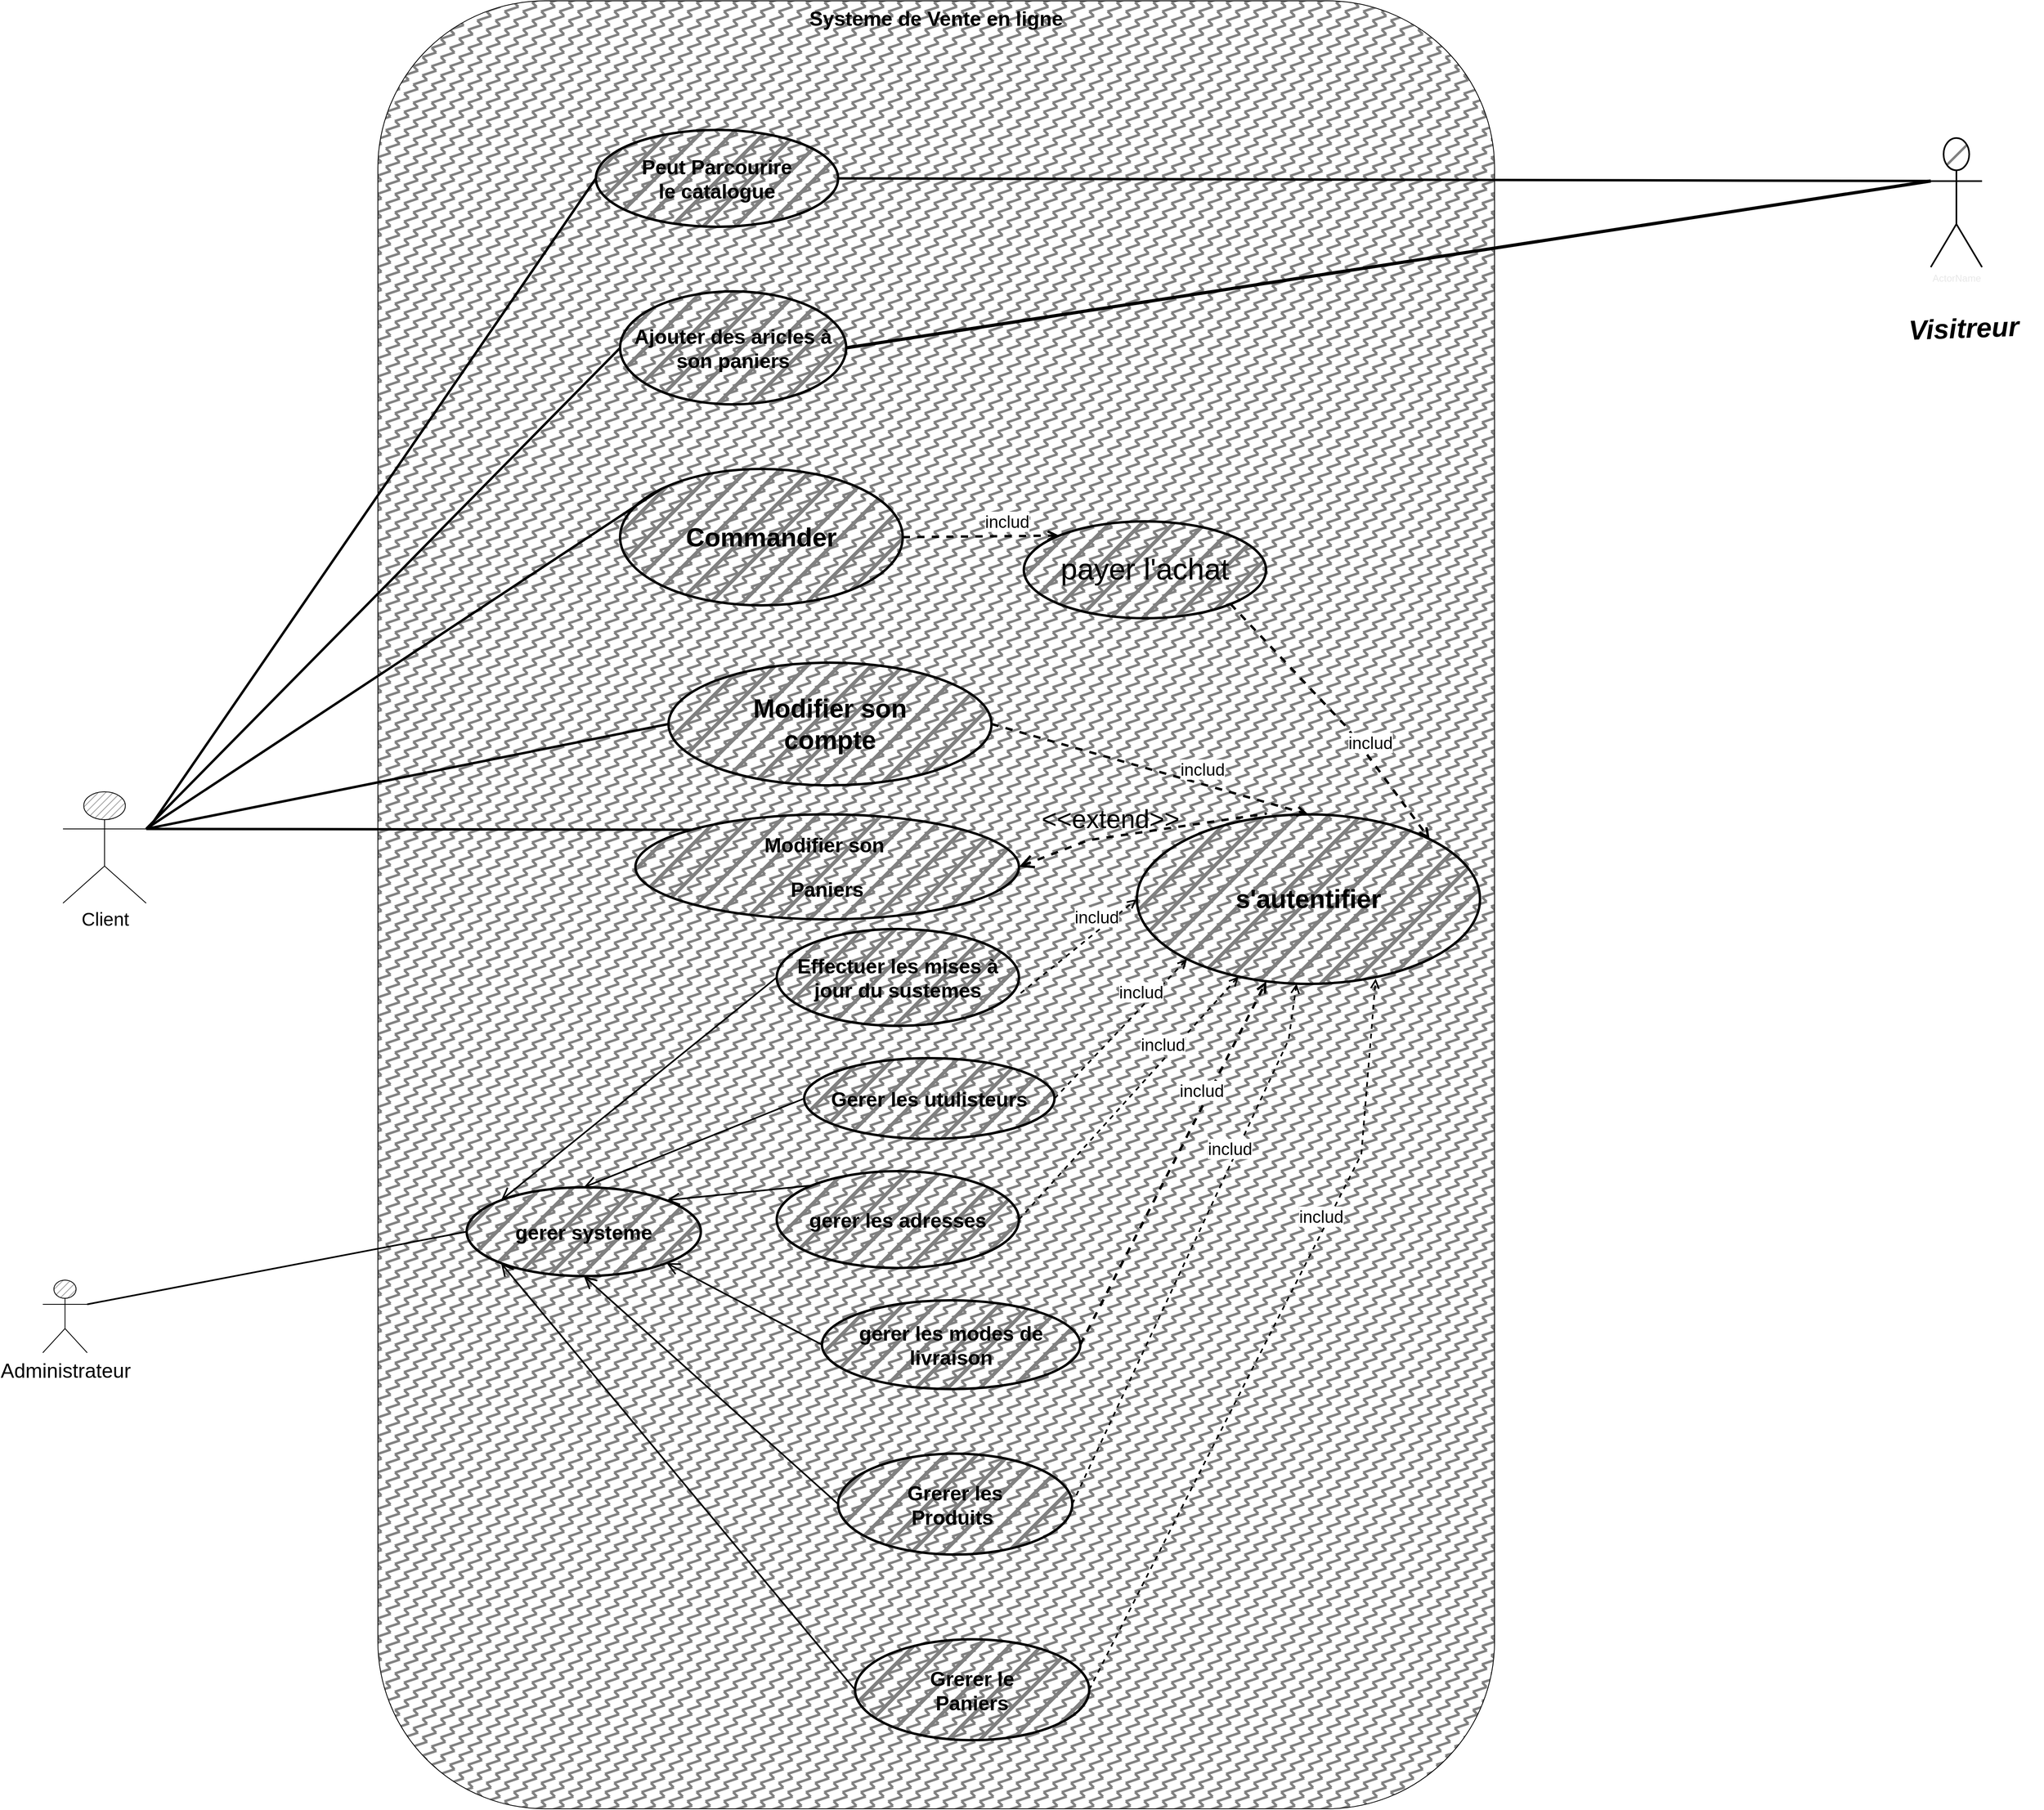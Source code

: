 <mxfile version="20.3.0" type="device"><diagram id="-_BXHJAKCytXcvdaN_fR" name="Page-1"><mxGraphModel dx="3720" dy="3012" grid="1" gridSize="10" guides="1" tooltips="1" connect="1" arrows="1" fold="1" page="1" pageScale="1" pageWidth="827" pageHeight="1169" math="0" shadow="0"><root><mxCell id="0"/><mxCell id="1" parent="0"/><mxCell id="QjIYV6OOrkCTqTQN52R4-1" value="&lt;font style=&quot;font-size: 23px;&quot;&gt;Client&lt;/font&gt;" style="shape=umlActor;html=1;verticalLabelPosition=bottom;verticalAlign=top;align=center;rounded=1;fillStyle=hatch;fillColor=#808080;" vertex="1" parent="1"><mxGeometry x="-30" y="920" width="103" height="138" as="geometry"/></mxCell><mxCell id="QjIYV6OOrkCTqTQN52R4-2" value="Systeme de Vente en ligne" style="shape=rect;html=1;verticalAlign=top;fontStyle=1;whiteSpace=wrap;align=center;fillStyle=zigzag-line;fillColor=#808080;rounded=1;fontSize=25;gradientColor=none;" vertex="1" parent="1"><mxGeometry x="360" y="-60" width="1383" height="2240" as="geometry"/></mxCell><mxCell id="QjIYV6OOrkCTqTQN52R4-3" value="&lt;p style=&quot;line-height: 1.2;&quot;&gt;Modifier son&amp;nbsp;&lt;/p&gt;&lt;p style=&quot;line-height: 1.2;&quot;&gt;Paniers&lt;/p&gt;" style="shape=ellipse;html=1;strokeWidth=3;fontStyle=1;whiteSpace=wrap;align=center;perimeter=ellipsePerimeter;rounded=1;fillStyle=hatch;fillColor=#808080;fontSize=25;" vertex="1" parent="1"><mxGeometry x="679" y="948" width="475" height="130" as="geometry"/></mxCell><mxCell id="QjIYV6OOrkCTqTQN52R4-4" value="Ajouter des aricles à&lt;br&gt;son paniers" style="shape=ellipse;html=1;strokeWidth=3;fontStyle=1;whiteSpace=wrap;align=center;perimeter=ellipsePerimeter;rounded=1;fillStyle=hatch;fillColor=#808080;fontSize=25;" vertex="1" parent="1"><mxGeometry x="660" y="300" width="280" height="140" as="geometry"/></mxCell><mxCell id="QjIYV6OOrkCTqTQN52R4-6" value="&lt;span style=&quot;font-weight: 400; font-size: 37px;&quot;&gt;payer l'achat&lt;/span&gt;" style="shape=ellipse;html=1;strokeWidth=3;fontStyle=1;whiteSpace=wrap;align=center;perimeter=ellipsePerimeter;rounded=1;fillStyle=hatch;fillColor=#808080;fontSize=25;" vertex="1" parent="1"><mxGeometry x="1160" y="585" width="300" height="120" as="geometry"/></mxCell><mxCell id="QjIYV6OOrkCTqTQN52R4-7" value="gerer systeme" style="shape=ellipse;html=1;strokeWidth=3;fontStyle=1;whiteSpace=wrap;align=center;perimeter=ellipsePerimeter;rounded=1;fillStyle=hatch;fillColor=#808080;fontSize=25;" vertex="1" parent="1"><mxGeometry x="470" y="1410" width="290" height="110" as="geometry"/></mxCell><mxCell id="QjIYV6OOrkCTqTQN52R4-8" value="Effectuer les mises à&lt;br&gt;jour du sustemes" style="shape=ellipse;html=1;strokeWidth=3;fontStyle=1;whiteSpace=wrap;align=center;perimeter=ellipsePerimeter;rounded=1;fillStyle=hatch;fillColor=#808080;fontSize=25;" vertex="1" parent="1"><mxGeometry x="854" y="1090" width="300" height="120" as="geometry"/></mxCell><mxCell id="QjIYV6OOrkCTqTQN52R4-9" value="Gerer les utulisteurs" style="shape=ellipse;html=1;strokeWidth=3;fontStyle=1;whiteSpace=wrap;align=center;perimeter=ellipsePerimeter;rounded=1;fillStyle=hatch;fillColor=#808080;fontSize=25;" vertex="1" parent="1"><mxGeometry x="888" y="1250" width="310" height="100" as="geometry"/></mxCell><mxCell id="QjIYV6OOrkCTqTQN52R4-10" value="gerer les adresses" style="shape=ellipse;html=1;strokeWidth=3;fontStyle=1;whiteSpace=wrap;align=center;perimeter=ellipsePerimeter;rounded=1;fillStyle=hatch;fillColor=#808080;fontSize=25;" vertex="1" parent="1"><mxGeometry x="854" y="1390" width="300" height="120" as="geometry"/></mxCell><mxCell id="QjIYV6OOrkCTqTQN52R4-11" value="Grerer les&lt;br&gt;Produits&amp;nbsp;" style="shape=ellipse;html=1;strokeWidth=3;fontStyle=1;whiteSpace=wrap;align=center;perimeter=ellipsePerimeter;rounded=1;fillStyle=hatch;fillColor=#808080;fontSize=25;" vertex="1" parent="1"><mxGeometry x="930" y="1740" width="290" height="125" as="geometry"/></mxCell><mxCell id="QjIYV6OOrkCTqTQN52R4-12" value="Administrateur" style="shape=umlActor;html=1;verticalLabelPosition=bottom;verticalAlign=top;align=center;rounded=1;fillStyle=hatch;fillColor=#808080;fontSize=25;" vertex="1" parent="1"><mxGeometry x="-55" y="1525" width="55" height="90" as="geometry"/></mxCell><mxCell id="QjIYV6OOrkCTqTQN52R4-13" value="" style="endArrow=none;html=1;rounded=0;strokeWidth=3;fontSize=52;exitX=1;exitY=0.333;exitDx=0;exitDy=0;exitPerimeter=0;entryX=0;entryY=0.5;entryDx=0;entryDy=0;" edge="1" parent="1" source="QjIYV6OOrkCTqTQN52R4-1" target="QjIYV6OOrkCTqTQN52R4-4"><mxGeometry width="50" height="50" relative="1" as="geometry"><mxPoint x="157" y="636" as="sourcePoint"/><mxPoint x="477" y="806.667" as="targetPoint"/></mxGeometry></mxCell><mxCell id="QjIYV6OOrkCTqTQN52R4-14" value="" style="endArrow=none;html=1;rounded=0;strokeWidth=2;fontSize=52;exitX=1;exitY=0.333;exitDx=0;exitDy=0;exitPerimeter=0;entryX=0;entryY=0.5;entryDx=0;entryDy=0;" edge="1" parent="1" source="QjIYV6OOrkCTqTQN52R4-12" target="QjIYV6OOrkCTqTQN52R4-7"><mxGeometry width="50" height="50" relative="1" as="geometry"><mxPoint x="467" y="841" as="sourcePoint"/><mxPoint x="787" y="1011.667" as="targetPoint"/></mxGeometry></mxCell><mxCell id="QjIYV6OOrkCTqTQN52R4-15" value="s'autentifier" style="shape=ellipse;html=1;strokeWidth=3;fontStyle=1;whiteSpace=wrap;align=center;perimeter=ellipsePerimeter;rounded=1;fillStyle=hatch;fillColor=#808080;fontSize=32;" vertex="1" parent="1"><mxGeometry x="1300" y="948" width="425" height="210" as="geometry"/></mxCell><mxCell id="QjIYV6OOrkCTqTQN52R4-16" value="" style="endArrow=open;endFill=1;endSize=12;html=1;rounded=0;fontSize=18;entryX=0;entryY=0;entryDx=0;entryDy=0;strokeWidth=2;exitX=0;exitY=0.5;exitDx=0;exitDy=0;" edge="1" parent="1" source="QjIYV6OOrkCTqTQN52R4-8" target="QjIYV6OOrkCTqTQN52R4-7"><mxGeometry width="160" relative="1" as="geometry"><mxPoint x="515" y="926" as="sourcePoint"/><mxPoint x="725" y="846" as="targetPoint"/></mxGeometry></mxCell><mxCell id="QjIYV6OOrkCTqTQN52R4-17" value="" style="endArrow=open;endFill=1;endSize=12;html=1;rounded=0;fontSize=18;entryX=0.5;entryY=0;entryDx=0;entryDy=0;strokeWidth=2;exitX=0;exitY=0.5;exitDx=0;exitDy=0;" edge="1" parent="1" source="QjIYV6OOrkCTqTQN52R4-9" target="QjIYV6OOrkCTqTQN52R4-7"><mxGeometry width="160" relative="1" as="geometry"><mxPoint x="607" y="834" as="sourcePoint"/><mxPoint x="817" y="754" as="targetPoint"/></mxGeometry></mxCell><mxCell id="QjIYV6OOrkCTqTQN52R4-18" value="" style="endArrow=open;endFill=1;endSize=12;html=1;rounded=0;fontSize=18;entryX=1;entryY=0;entryDx=0;entryDy=0;strokeWidth=2;exitX=0;exitY=0;exitDx=0;exitDy=0;" edge="1" parent="1" source="QjIYV6OOrkCTqTQN52R4-10" target="QjIYV6OOrkCTqTQN52R4-7"><mxGeometry width="160" relative="1" as="geometry"><mxPoint x="562" y="991" as="sourcePoint"/><mxPoint x="772" y="911" as="targetPoint"/></mxGeometry></mxCell><mxCell id="QjIYV6OOrkCTqTQN52R4-19" value="" style="endArrow=open;endFill=1;endSize=12;html=1;rounded=0;fontSize=18;entryX=1;entryY=1;entryDx=0;entryDy=0;strokeWidth=2;exitX=0;exitY=0.5;exitDx=0;exitDy=0;" edge="1" parent="1" source="QjIYV6OOrkCTqTQN52R4-28" target="QjIYV6OOrkCTqTQN52R4-7"><mxGeometry width="160" relative="1" as="geometry"><mxPoint x="485" y="1009" as="sourcePoint"/><mxPoint x="695" y="929" as="targetPoint"/></mxGeometry></mxCell><mxCell id="QjIYV6OOrkCTqTQN52R4-20" value="" style="endArrow=open;endFill=1;endSize=12;html=1;rounded=0;fontSize=18;strokeWidth=2;exitX=0;exitY=0.5;exitDx=0;exitDy=0;entryX=0.5;entryY=1;entryDx=0;entryDy=0;" edge="1" parent="1" source="QjIYV6OOrkCTqTQN52R4-11" target="QjIYV6OOrkCTqTQN52R4-7"><mxGeometry width="160" relative="1" as="geometry"><mxPoint x="976" y="1495" as="sourcePoint"/><mxPoint x="461" y="1087" as="targetPoint"/></mxGeometry></mxCell><mxCell id="QjIYV6OOrkCTqTQN52R4-23" value="includ" style="html=1;verticalAlign=bottom;endArrow=open;dashed=1;endSize=8;rounded=0;fontSize=21;jumpSize=11;exitX=1;exitY=0.5;exitDx=0;exitDy=0;strokeWidth=2;" edge="1" parent="1" source="QjIYV6OOrkCTqTQN52R4-11" target="QjIYV6OOrkCTqTQN52R4-15"><mxGeometry x="0.328" y="3" relative="1" as="geometry"><mxPoint x="1373.261" y="1096" as="sourcePoint"/><mxPoint x="1325" y="1161.496" as="targetPoint"/><mxPoint as="offset"/><Array as="points"><mxPoint x="1488" y="1227"/></Array></mxGeometry></mxCell><mxCell id="QjIYV6OOrkCTqTQN52R4-24" value="includ" style="html=1;verticalAlign=bottom;endArrow=open;dashed=1;endSize=8;rounded=0;fontSize=21;jumpSize=11;exitX=1;exitY=0.5;exitDx=0;exitDy=0;strokeWidth=2;" edge="1" parent="1" source="QjIYV6OOrkCTqTQN52R4-10" target="QjIYV6OOrkCTqTQN52R4-15"><mxGeometry x="0.328" y="3" relative="1" as="geometry"><mxPoint x="1280.261" y="881" as="sourcePoint"/><mxPoint x="1232" y="946.496" as="targetPoint"/><mxPoint as="offset"/></mxGeometry></mxCell><mxCell id="QjIYV6OOrkCTqTQN52R4-25" value="includ" style="html=1;verticalAlign=bottom;endArrow=open;dashed=1;endSize=8;rounded=0;fontSize=21;jumpSize=11;exitX=1.007;exitY=0.662;exitDx=0;exitDy=0;strokeWidth=2;entryX=0;entryY=0.5;entryDx=0;entryDy=0;exitPerimeter=0;" edge="1" parent="1" source="QjIYV6OOrkCTqTQN52R4-8" target="QjIYV6OOrkCTqTQN52R4-15"><mxGeometry x="0.328" y="3" relative="1" as="geometry"><mxPoint x="1390.261" y="426" as="sourcePoint"/><mxPoint x="1342" y="491.496" as="targetPoint"/><mxPoint as="offset"/></mxGeometry></mxCell><mxCell id="QjIYV6OOrkCTqTQN52R4-26" value="includ" style="html=1;verticalAlign=bottom;endArrow=open;dashed=1;endSize=8;rounded=0;fontSize=21;jumpSize=11;exitX=1;exitY=0.5;exitDx=0;exitDy=0;strokeWidth=2;entryX=0;entryY=1;entryDx=0;entryDy=0;" edge="1" parent="1" source="QjIYV6OOrkCTqTQN52R4-9" target="QjIYV6OOrkCTqTQN52R4-15"><mxGeometry x="0.328" y="3" relative="1" as="geometry"><mxPoint x="1278.261" y="624" as="sourcePoint"/><mxPoint x="1230" y="689.496" as="targetPoint"/><mxPoint as="offset"/></mxGeometry></mxCell><mxCell id="QjIYV6OOrkCTqTQN52R4-28" value="gerer les modes de livraison" style="shape=ellipse;html=1;strokeWidth=3;fontStyle=1;whiteSpace=wrap;align=center;perimeter=ellipsePerimeter;rounded=1;fillStyle=hatch;fillColor=#808080;fontSize=25;" vertex="1" parent="1"><mxGeometry x="910" y="1550" width="320" height="110" as="geometry"/></mxCell><mxCell id="QjIYV6OOrkCTqTQN52R4-29" value="" style="endArrow=none;html=1;rounded=0;strokeWidth=3;fontSize=52;exitX=1;exitY=0.333;exitDx=0;exitDy=0;exitPerimeter=0;entryX=0;entryY=0;entryDx=0;entryDy=0;" edge="1" parent="1" source="QjIYV6OOrkCTqTQN52R4-1" target="QjIYV6OOrkCTqTQN52R4-3"><mxGeometry width="50" height="50" relative="1" as="geometry"><mxPoint x="380" y="404" as="sourcePoint"/><mxPoint x="700" y="574.667" as="targetPoint"/></mxGeometry></mxCell><mxCell id="QjIYV6OOrkCTqTQN52R4-30" value="includ" style="html=1;verticalAlign=bottom;endArrow=open;dashed=1;endSize=8;rounded=0;fontSize=21;jumpSize=11;exitX=1;exitY=0.5;exitDx=0;exitDy=0;strokeWidth=3;" edge="1" parent="1" source="QjIYV6OOrkCTqTQN52R4-28" target="QjIYV6OOrkCTqTQN52R4-15"><mxGeometry x="0.328" y="3" relative="1" as="geometry"><mxPoint x="1300.261" y="1116" as="sourcePoint"/><mxPoint x="1252" y="1181.496" as="targetPoint"/><mxPoint as="offset"/></mxGeometry></mxCell><mxCell id="QjIYV6OOrkCTqTQN52R4-31" value="includ" style="html=1;verticalAlign=bottom;endArrow=open;dashed=1;endSize=8;rounded=0;fontSize=21;jumpSize=11;exitX=1;exitY=1;exitDx=0;exitDy=0;strokeWidth=3;entryX=1;entryY=0;entryDx=0;entryDy=0;" edge="1" parent="1" source="QjIYV6OOrkCTqTQN52R4-6" target="QjIYV6OOrkCTqTQN52R4-15"><mxGeometry x="0.328" y="3" relative="1" as="geometry"><mxPoint x="1628.261" y="296" as="sourcePoint"/><mxPoint x="1633" y="820" as="targetPoint"/><mxPoint as="offset"/><Array as="points"><mxPoint x="1560" y="840"/></Array></mxGeometry></mxCell><mxCell id="QjIYV6OOrkCTqTQN52R4-33" value="&amp;lt;&amp;lt;extend&amp;gt;&amp;gt;" style="edgeStyle=none;html=1;startArrow=open;endArrow=none;startSize=12;verticalAlign=bottom;dashed=1;labelBackgroundColor=none;rounded=0;strokeWidth=3;fontSize=32;exitX=1;exitY=0.5;exitDx=0;exitDy=0;entryX=0.379;entryY=-0.005;entryDx=0;entryDy=0;entryPerimeter=0;" edge="1" parent="1" source="QjIYV6OOrkCTqTQN52R4-3" target="QjIYV6OOrkCTqTQN52R4-15"><mxGeometry x="-0.248" y="1" width="160" relative="1" as="geometry"><mxPoint x="1125" y="606" as="sourcePoint"/><mxPoint x="1285.0" y="606" as="targetPoint"/><Array as="points"><mxPoint x="1240" y="980"/></Array><mxPoint x="1" as="offset"/></mxGeometry></mxCell><mxCell id="QjIYV6OOrkCTqTQN52R4-34" value="Commander" style="shape=ellipse;html=1;strokeWidth=3;fontStyle=1;whiteSpace=wrap;align=center;perimeter=ellipsePerimeter;rounded=1;fillStyle=hatch;fillColor=#808080;fontSize=32;" vertex="1" parent="1"><mxGeometry x="660" y="520" width="350" height="169" as="geometry"/></mxCell><mxCell id="QjIYV6OOrkCTqTQN52R4-35" value="Modifier son&lt;br&gt;compte" style="shape=ellipse;html=1;strokeWidth=3;fontStyle=1;whiteSpace=wrap;align=center;perimeter=ellipsePerimeter;rounded=1;fillStyle=hatch;fillColor=#808080;fontSize=32;" vertex="1" parent="1"><mxGeometry x="720" y="760" width="400" height="152" as="geometry"/></mxCell><mxCell id="QjIYV6OOrkCTqTQN52R4-36" value="" style="endArrow=none;html=1;rounded=0;strokeWidth=3;fontSize=52;entryX=0;entryY=0;entryDx=0;entryDy=0;exitX=1;exitY=0.333;exitDx=0;exitDy=0;exitPerimeter=0;" edge="1" parent="1" target="QjIYV6OOrkCTqTQN52R4-34" source="QjIYV6OOrkCTqTQN52R4-1"><mxGeometry width="50" height="50" relative="1" as="geometry"><mxPoint x="166" y="400" as="sourcePoint"/><mxPoint x="660" y="599.667" as="targetPoint"/></mxGeometry></mxCell><mxCell id="QjIYV6OOrkCTqTQN52R4-37" value="" style="endArrow=none;html=1;rounded=0;strokeWidth=3;fontSize=52;exitX=1;exitY=0.333;exitDx=0;exitDy=0;exitPerimeter=0;entryX=0;entryY=0.5;entryDx=0;entryDy=0;" edge="1" parent="1" source="QjIYV6OOrkCTqTQN52R4-1" target="QjIYV6OOrkCTqTQN52R4-35"><mxGeometry width="50" height="50" relative="1" as="geometry"><mxPoint x="347" y="474" as="sourcePoint"/><mxPoint x="667" y="644.667" as="targetPoint"/></mxGeometry></mxCell><mxCell id="QjIYV6OOrkCTqTQN52R4-39" value="includ" style="html=1;verticalAlign=bottom;endArrow=open;dashed=1;endSize=8;rounded=0;fontSize=21;jumpSize=11;exitX=1;exitY=0.5;exitDx=0;exitDy=0;strokeWidth=3;entryX=0.5;entryY=0;entryDx=0;entryDy=0;" edge="1" parent="1" source="QjIYV6OOrkCTqTQN52R4-35" target="QjIYV6OOrkCTqTQN52R4-15"><mxGeometry x="0.328" y="3" relative="1" as="geometry"><mxPoint x="1230.261" y="744" as="sourcePoint"/><mxPoint x="1182" y="809.496" as="targetPoint"/><mxPoint as="offset"/></mxGeometry></mxCell><mxCell id="QjIYV6OOrkCTqTQN52R4-43" value="Peut Parcourire&lt;br&gt;le catalogue" style="shape=ellipse;html=1;strokeWidth=3;fontStyle=1;whiteSpace=wrap;align=center;perimeter=ellipsePerimeter;rounded=1;fillStyle=hatch;fillColor=#808080;fontSize=25;" vertex="1" parent="1"><mxGeometry x="630" y="100" width="300" height="120" as="geometry"/></mxCell><mxCell id="QjIYV6OOrkCTqTQN52R4-50" value="" style="endArrow=none;html=1;rounded=0;strokeWidth=3;fontSize=52;entryX=0;entryY=0.5;entryDx=0;entryDy=0;" edge="1" parent="1" target="QjIYV6OOrkCTqTQN52R4-43"><mxGeometry width="50" height="50" relative="1" as="geometry"><mxPoint x="80" y="960" as="sourcePoint"/><mxPoint x="627" y="312" as="targetPoint"/><Array as="points"/></mxGeometry></mxCell><mxCell id="QjIYV6OOrkCTqTQN52R4-52" value="ActorName" style="shape=umlActor;html=1;verticalLabelPosition=bottom;verticalAlign=top;align=center;rounded=1;fillStyle=hatch;fillColor=#808080;strokeWidth=2;fontColor=#E8E8E8;" vertex="1" parent="1"><mxGeometry x="2283.25" y="110" width="63.5" height="160" as="geometry"/></mxCell><mxCell id="QjIYV6OOrkCTqTQN52R4-55" value="&lt;p style=&quot;line-height: 1.3; font-size: 34px;&quot;&gt;Visitreur&lt;/p&gt;" style="text;html=1;align=left;verticalAlign=middle;resizable=0;points=[];autosize=1;strokeColor=none;fillColor=none;fontColor=default;strokeWidth=4;perimeterSpacing=2;fontSize=34;fontStyle=3;labelBackgroundColor=default;labelBorderColor=none;spacing=6;rotation=358;" vertex="1" parent="1"><mxGeometry x="2250" y="280" width="170" height="130" as="geometry"/></mxCell><mxCell id="QjIYV6OOrkCTqTQN52R4-62" value="Grerer le&lt;br&gt;Paniers" style="shape=ellipse;html=1;strokeWidth=3;fontStyle=1;whiteSpace=wrap;align=center;perimeter=ellipsePerimeter;rounded=1;fillStyle=hatch;fillColor=#808080;fontSize=25;" vertex="1" parent="1"><mxGeometry x="951" y="1970" width="290" height="125" as="geometry"/></mxCell><mxCell id="QjIYV6OOrkCTqTQN52R4-63" value="" style="endArrow=open;endFill=1;endSize=12;html=1;rounded=0;fontSize=18;strokeWidth=2;exitX=0;exitY=0.5;exitDx=0;exitDy=0;entryX=0;entryY=1;entryDx=0;entryDy=0;" edge="1" parent="1" source="QjIYV6OOrkCTqTQN52R4-62" target="QjIYV6OOrkCTqTQN52R4-7"><mxGeometry width="160" relative="1" as="geometry"><mxPoint x="920.0" y="2113.57" as="sourcePoint"/><mxPoint x="421.563" y="1549.996" as="targetPoint"/></mxGeometry></mxCell><mxCell id="QjIYV6OOrkCTqTQN52R4-64" value="includ" style="html=1;verticalAlign=bottom;endArrow=open;dashed=1;endSize=8;rounded=0;fontSize=21;jumpSize=11;exitX=1;exitY=0.5;exitDx=0;exitDy=0;strokeWidth=2;entryX=0.696;entryY=0.969;entryDx=0;entryDy=0;entryPerimeter=0;" edge="1" parent="1" source="QjIYV6OOrkCTqTQN52R4-62" target="QjIYV6OOrkCTqTQN52R4-15"><mxGeometry x="0.328" y="3" relative="1" as="geometry"><mxPoint x="1310.0" y="1944.73" as="sourcePoint"/><mxPoint x="1588.53" y="1300.003" as="targetPoint"/><mxPoint as="offset"/><Array as="points"><mxPoint x="1578" y="1369.23"/></Array></mxGeometry></mxCell><mxCell id="QjIYV6OOrkCTqTQN52R4-67" value="" style="endArrow=none;html=1;rounded=0;strokeWidth=3;fontSize=52;entryX=0;entryY=0.333;entryDx=0;entryDy=0;entryPerimeter=0;exitX=1;exitY=0.5;exitDx=0;exitDy=0;" edge="1" parent="1" source="QjIYV6OOrkCTqTQN52R4-43" target="QjIYV6OOrkCTqTQN52R4-52"><mxGeometry width="50" height="50" relative="1" as="geometry"><mxPoint x="1710" y="830" as="sourcePoint"/><mxPoint x="2260" y="30" as="targetPoint"/></mxGeometry></mxCell><mxCell id="QjIYV6OOrkCTqTQN52R4-68" value="" style="endArrow=none;html=1;rounded=0;strokeWidth=4;fontSize=55;entryX=0;entryY=0.333;entryDx=0;entryDy=0;entryPerimeter=0;exitX=1;exitY=0.5;exitDx=0;exitDy=0;" edge="1" parent="1" source="QjIYV6OOrkCTqTQN52R4-4" target="QjIYV6OOrkCTqTQN52R4-52"><mxGeometry width="50" height="50" relative="1" as="geometry"><mxPoint x="920" y="280" as="sourcePoint"/><mxPoint x="2273.25" y="283.333" as="targetPoint"/></mxGeometry></mxCell><mxCell id="QjIYV6OOrkCTqTQN52R4-70" value="includ" style="html=1;verticalAlign=bottom;endArrow=open;dashed=1;endSize=8;rounded=0;fontSize=21;jumpSize=11;exitX=1;exitY=0.5;exitDx=0;exitDy=0;strokeWidth=3;fontColor=default;entryX=0;entryY=0;entryDx=0;entryDy=0;" edge="1" parent="1" source="QjIYV6OOrkCTqTQN52R4-34" target="QjIYV6OOrkCTqTQN52R4-6"><mxGeometry x="0.328" y="3" relative="1" as="geometry"><mxPoint x="1158.261" y="490" as="sourcePoint"/><mxPoint x="1120" y="555" as="targetPoint"/><mxPoint as="offset"/></mxGeometry></mxCell></root></mxGraphModel></diagram></mxfile>